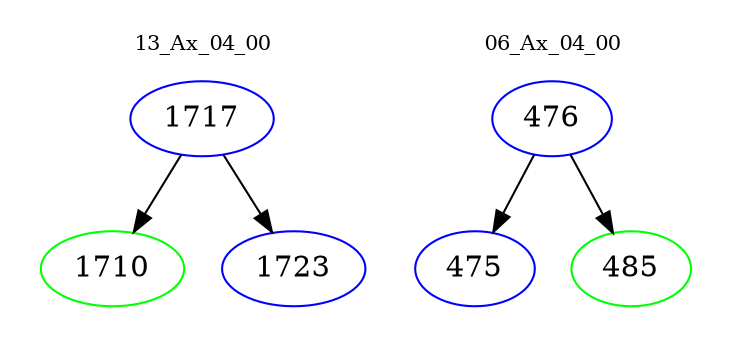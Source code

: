 digraph{
subgraph cluster_0 {
color = white
label = "13_Ax_04_00";
fontsize=10;
T0_1717 [label="1717", color="blue"]
T0_1717 -> T0_1710 [color="black"]
T0_1710 [label="1710", color="green"]
T0_1717 -> T0_1723 [color="black"]
T0_1723 [label="1723", color="blue"]
}
subgraph cluster_1 {
color = white
label = "06_Ax_04_00";
fontsize=10;
T1_476 [label="476", color="blue"]
T1_476 -> T1_475 [color="black"]
T1_475 [label="475", color="blue"]
T1_476 -> T1_485 [color="black"]
T1_485 [label="485", color="green"]
}
}
